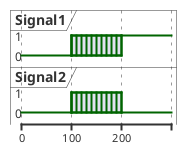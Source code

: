 {
  "sha1": "crbu0frgu249cai3s5t44zopjp6zxpj",
  "insertion": {
    "when": "2024-06-01T09:03:01.954Z",
    "user": "plantuml@gmail.com"
  }
}
@startuml
robust "Signal1" as S1
robust "Signal2" as S2

@0
S1 is 0
S2 is 0

@100
S1 is {0,1}
S2 is {0,1}

@200
S1 is 1
S2 is 0

@enduml
